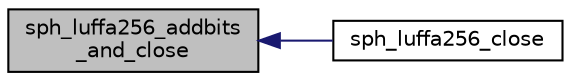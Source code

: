 digraph "sph_luffa256_addbits_and_close"
{
  edge [fontname="Helvetica",fontsize="10",labelfontname="Helvetica",labelfontsize="10"];
  node [fontname="Helvetica",fontsize="10",shape=record];
  rankdir="LR";
  Node15 [label="sph_luffa256_addbits\l_and_close",height=0.2,width=0.4,color="black", fillcolor="grey75", style="filled", fontcolor="black"];
  Node15 -> Node16 [dir="back",color="midnightblue",fontsize="10",style="solid",fontname="Helvetica"];
  Node16 [label="sph_luffa256_close",height=0.2,width=0.4,color="black", fillcolor="white", style="filled",URL="$sph__luffa_8h.html#a41526f2366cb7dee38551a5d23cc340b",tooltip="Terminate the current Luffa-256 computation and output the result into the provided buffer..."];
}
